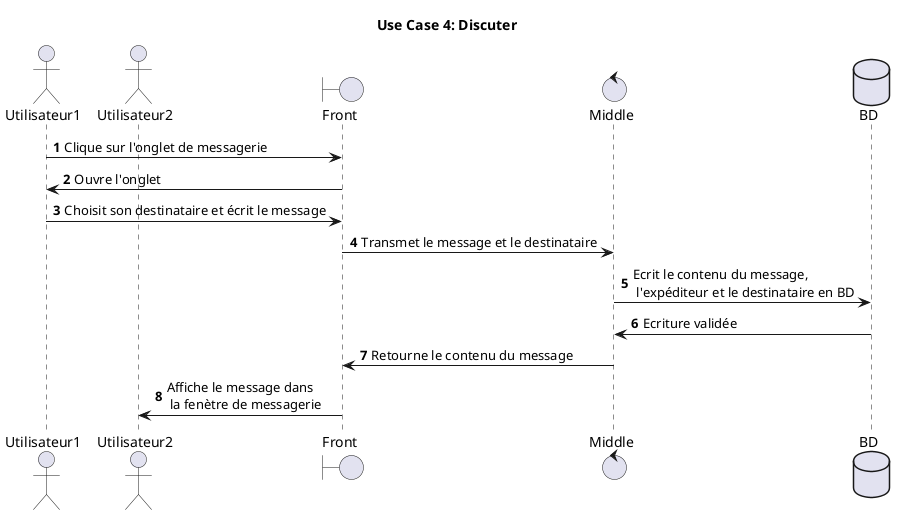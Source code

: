 @startuml

title Use Case 4: Discuter

actor "Utilisateur1" as U1
actor "Utilisateur2" as U2
boundary "Front" as F
control "Middle" as M
database BD

autonumber
U1 -> F : Clique sur l'onglet de messagerie
F -> U1 : Ouvre l'onglet
U1 -> F : Choisit son destinataire et écrit le message
F -> M : Transmet le message et le destinataire
M -> BD : Ecrit le contenu du message,\n l'expéditeur et le destinataire en BD
BD -> M : Ecriture validée
M -> F : Retourne le contenu du message
F -> U2 : Affiche le message dans \n la fenètre de messagerie
@enduml